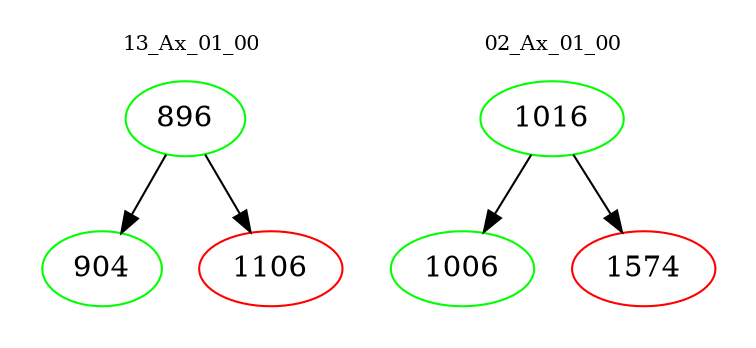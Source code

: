 digraph{
subgraph cluster_0 {
color = white
label = "13_Ax_01_00";
fontsize=10;
T0_896 [label="896", color="green"]
T0_896 -> T0_904 [color="black"]
T0_904 [label="904", color="green"]
T0_896 -> T0_1106 [color="black"]
T0_1106 [label="1106", color="red"]
}
subgraph cluster_1 {
color = white
label = "02_Ax_01_00";
fontsize=10;
T1_1016 [label="1016", color="green"]
T1_1016 -> T1_1006 [color="black"]
T1_1006 [label="1006", color="green"]
T1_1016 -> T1_1574 [color="black"]
T1_1574 [label="1574", color="red"]
}
}
